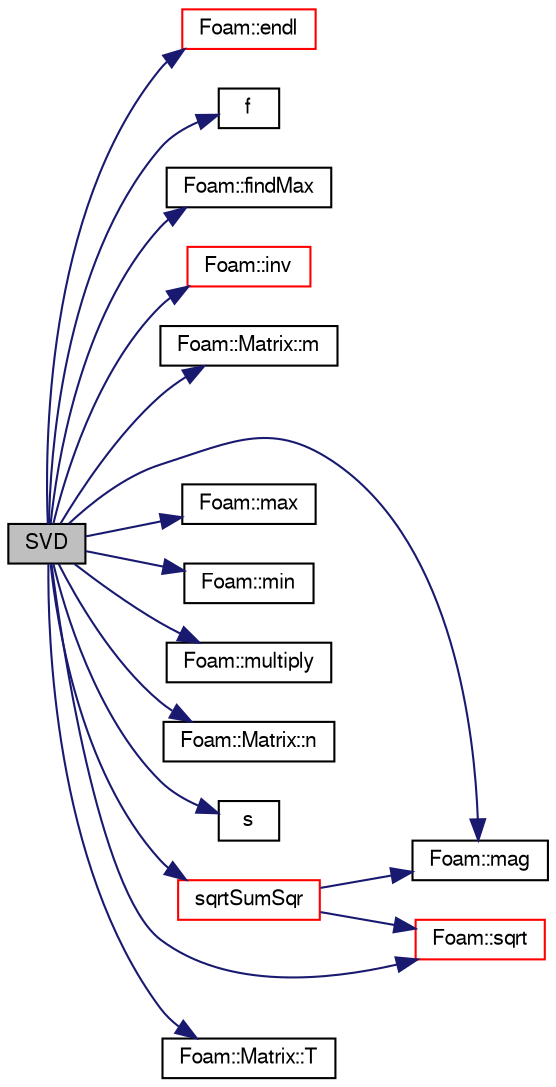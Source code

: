 digraph "SVD"
{
  bgcolor="transparent";
  edge [fontname="FreeSans",fontsize="10",labelfontname="FreeSans",labelfontsize="10"];
  node [fontname="FreeSans",fontsize="10",shape=record];
  rankdir="LR";
  Node0 [label="SVD",height=0.2,width=0.4,color="black", fillcolor="grey75", style="filled", fontcolor="black"];
  Node0 -> Node1 [color="midnightblue",fontsize="10",style="solid",fontname="FreeSans"];
  Node1 [label="Foam::endl",height=0.2,width=0.4,color="red",URL="$a21124.html#a2db8fe02a0d3909e9351bb4275b23ce4",tooltip="Add newline and flush stream. "];
  Node0 -> Node3 [color="midnightblue",fontsize="10",style="solid",fontname="FreeSans"];
  Node3 [label="f",height=0.2,width=0.4,color="black",URL="$a17900.html#a888be93833ac7a23170555c69c690288"];
  Node0 -> Node4 [color="midnightblue",fontsize="10",style="solid",fontname="FreeSans"];
  Node4 [label="Foam::findMax",height=0.2,width=0.4,color="black",URL="$a21124.html#a2d92f36ef5d90a5efde6f1869076d593",tooltip="Find index of max element (and larger than given element). "];
  Node0 -> Node5 [color="midnightblue",fontsize="10",style="solid",fontname="FreeSans"];
  Node5 [label="Foam::inv",height=0.2,width=0.4,color="red",URL="$a21124.html#ac51979edadae5b8ade119dd30b88e381"];
  Node0 -> Node9 [color="midnightblue",fontsize="10",style="solid",fontname="FreeSans"];
  Node9 [label="Foam::Matrix::m",height=0.2,width=0.4,color="black",URL="$a26774.html#a910305ebc963132f09b276357a5a6da0",tooltip="Return the number of columns. "];
  Node0 -> Node10 [color="midnightblue",fontsize="10",style="solid",fontname="FreeSans"];
  Node10 [label="Foam::mag",height=0.2,width=0.4,color="black",URL="$a21124.html#a929da2a3fdcf3dacbbe0487d3a330dae"];
  Node0 -> Node11 [color="midnightblue",fontsize="10",style="solid",fontname="FreeSans"];
  Node11 [label="Foam::max",height=0.2,width=0.4,color="black",URL="$a21124.html#ac993e906cf2774ae77e666bc24e81733"];
  Node0 -> Node12 [color="midnightblue",fontsize="10",style="solid",fontname="FreeSans"];
  Node12 [label="Foam::min",height=0.2,width=0.4,color="black",URL="$a21124.html#a253e112ad2d56d96230ff39ea7f442dc"];
  Node0 -> Node13 [color="midnightblue",fontsize="10",style="solid",fontname="FreeSans"];
  Node13 [label="Foam::multiply",height=0.2,width=0.4,color="black",URL="$a21124.html#ae81fb61e7069664388dff10a96a30486"];
  Node0 -> Node14 [color="midnightblue",fontsize="10",style="solid",fontname="FreeSans"];
  Node14 [label="Foam::Matrix::n",height=0.2,width=0.4,color="black",URL="$a26774.html#a8a840ce72ef06572aff1f3e950889757",tooltip="Return the number of rows. "];
  Node0 -> Node15 [color="midnightblue",fontsize="10",style="solid",fontname="FreeSans"];
  Node15 [label="s",height=0.2,width=0.4,color="black",URL="$a18905.html#abb9c4233033fad2ad0206cd4adad3b9f"];
  Node0 -> Node16 [color="midnightblue",fontsize="10",style="solid",fontname="FreeSans"];
  Node16 [label="Foam::sqrt",height=0.2,width=0.4,color="red",URL="$a21124.html#a8616bd62eebf2342a80222fecb1bda71"];
  Node0 -> Node18 [color="midnightblue",fontsize="10",style="solid",fontname="FreeSans"];
  Node18 [label="sqrtSumSqr",height=0.2,width=0.4,color="red",URL="$a12539.html#ae5a50a283c2a1ba04449bf185f12ec52"];
  Node18 -> Node10 [color="midnightblue",fontsize="10",style="solid",fontname="FreeSans"];
  Node18 -> Node16 [color="midnightblue",fontsize="10",style="solid",fontname="FreeSans"];
  Node0 -> Node20 [color="midnightblue",fontsize="10",style="solid",fontname="FreeSans"];
  Node20 [label="Foam::Matrix::T",height=0.2,width=0.4,color="black",URL="$a26774.html#a957f7b649585d17c50ddd741e8271cdc",tooltip="Return the transpose of the matrix. "];
}
